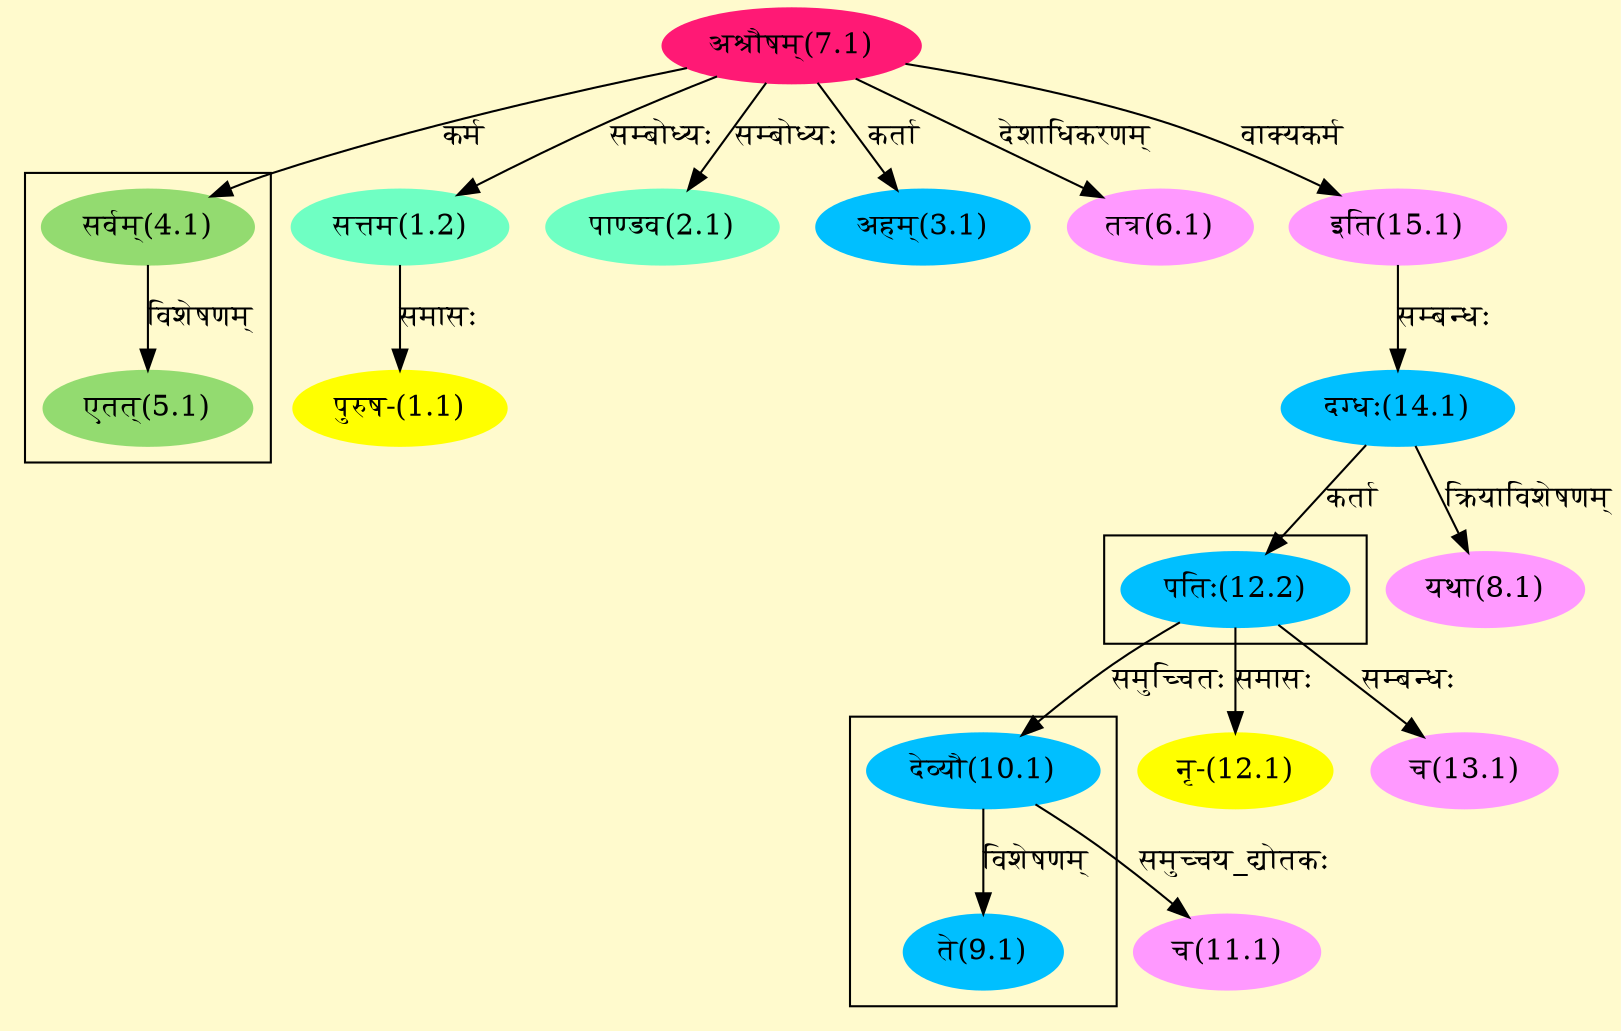 digraph G{
rankdir=BT;
 compound=true;
 bgcolor="lemonchiffon1";

subgraph cluster_1{
Node5_1 [style=filled, color="#93DB70" label = "एतत्(5.1)"]
Node4_1 [style=filled, color="#93DB70" label = "सर्वम्(4.1)"]

}

subgraph cluster_2{
Node9_1 [style=filled, color="#00BFFF" label = "ते(9.1)"]
Node10_1 [style=filled, color="#00BFFF" label = "देव्यौ(10.1)"]

}

subgraph cluster_3{
Node10_1 [style=filled, color="#00BFFF" label = "देव्यौ(10.1)"]
Node12_2 [style=filled, color="#00BFFF" label = "पतिः(12.2)"]

}
Node1_1 [style=filled, color="#FFFF00" label = "पुरुष-(1.1)"]
Node1_2 [style=filled, color="#6FFFC3" label = "सत्तम(1.2)"]
Node7_1 [style=filled, color="#FF1975" label = "अश्रौषम्(7.1)"]
Node2_1 [style=filled, color="#6FFFC3" label = "पाण्डव(2.1)"]
Node3_1 [style=filled, color="#00BFFF" label = "अहम्(3.1)"]
Node4_1 [style=filled, color="#93DB70" label = "सर्वम्(4.1)"]
Node6_1 [style=filled, color="#FF99FF" label = "तत्र(6.1)"]
Node [style=filled, color="" label = "()"]
Node8_1 [style=filled, color="#FF99FF" label = "यथा(8.1)"]
Node14_1 [style=filled, color="#00BFFF" label = "दग्धः(14.1)"]
Node11_1 [style=filled, color="#FF99FF" label = "च(11.1)"]
Node10_1 [style=filled, color="#00BFFF" label = "देव्यौ(10.1)"]
Node12_1 [style=filled, color="#FFFF00" label = "नृ-(12.1)"]
Node12_2 [style=filled, color="#00BFFF" label = "पतिः(12.2)"]
Node13_1 [style=filled, color="#FF99FF" label = "च(13.1)"]
Node15_1 [style=filled, color="#FF99FF" label = "इति(15.1)"]
/* Start of Relations section */

Node1_1 -> Node1_2 [  label="समासः"  dir="back" ]
Node1_2 -> Node7_1 [  label="सम्बोध्यः"  dir="back" ]
Node2_1 -> Node7_1 [  label="सम्बोध्यः"  dir="back" ]
Node3_1 -> Node7_1 [  label="कर्ता"  dir="back" ]
Node4_1 -> Node7_1 [  label="कर्म"  dir="back" ]
Node5_1 -> Node4_1 [  label="विशेषणम्"  dir="back" ]
Node6_1 -> Node7_1 [  label="देशाधिकरणम्"  dir="back" ]
Node8_1 -> Node14_1 [  label="क्रियाविशेषणम्"  dir="back" ]
Node9_1 -> Node10_1 [  label="विशेषणम्"  dir="back" ]
Node10_1 -> Node12_2 [  label="समुच्चितः"  dir="back" ]
Node11_1 -> Node10_1 [  label="समुच्चय_द्योतकः"  dir="back" ]
Node12_1 -> Node12_2 [  label="समासः"  dir="back" ]
Node12_2 -> Node14_1 [  label="कर्ता"  dir="back" ]
Node13_1 -> Node12_2 [  label="सम्बन्धः"  dir="back" ]
Node14_1 -> Node15_1 [  label="सम्बन्धः"  dir="back" ]
Node15_1 -> Node7_1 [  label="वाक्यकर्म"  dir="back" ]
}
